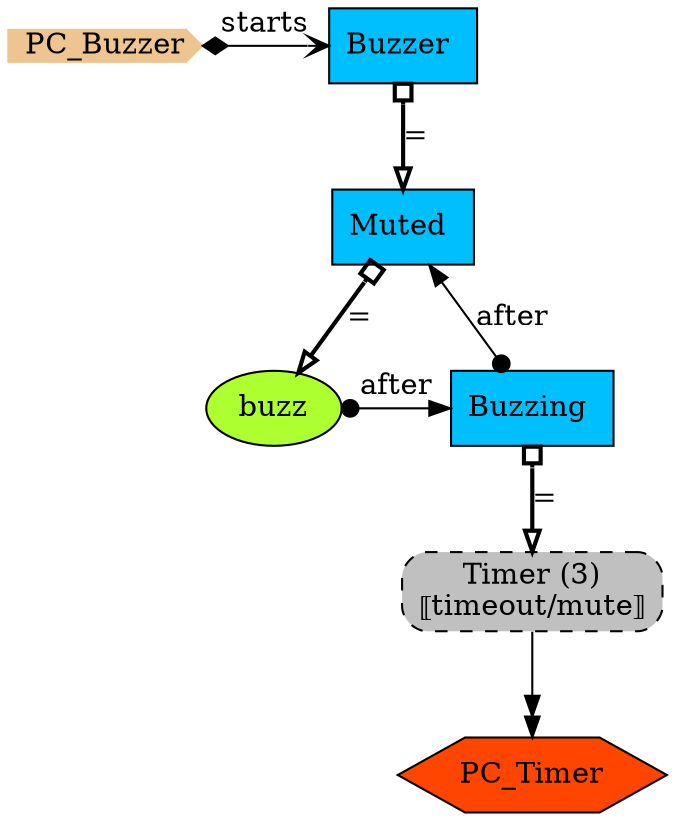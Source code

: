 digraph {
StartN_ [shape = cds,color=burlywood2,style=filled,height=.2,width=.2, label =PC_Buzzer];
RefTimer [shape=rectangle,fillcolor=gray,style="rounded,filled,dashed",label="Timer (3)
⟦timeout/mute⟧"];
Buzzing [shape=box,fillcolor=deepskyblue,style = filled,label="Buzzing "];
Muted [shape=box,fillcolor=deepskyblue,style = filled,label="Muted "];
buzz [shape=ellipse,fillcolor=greenyellow,style = filled,label="buzz"];
Buzzer [shape=box,fillcolor=deepskyblue,style = filled,label="Buzzer "];
PC_Timer [shape=hexagon,fillcolor=orangered,style=filled,label =PC_Timer];

{rank=min;StartN_,Buzzer}
{rank=same;buzz,Buzzing}

Buzzing->Muted[arrowtail=dot,dir=both,label="after"];
buzz->Buzzing[arrowtail=dot,dir=both,label="after"];
RefTimer->PC_Timer[arrowhead="normalnormal",label=" "];
StartN_->Buzzer[arrowhead="open",arrowtail=diamond,dir=both,label="starts"];
Buzzing->RefTimer[arrowhead="onormal",dir=both,arrowtail=obox,penwidth=2,label="="];
Muted->buzz[arrowhead="onormal",dir=both,arrowtail=obox,penwidth=2,label="="];
Buzzer->Muted[arrowhead="onormal",dir=both,arrowtail=obox,penwidth=2,label="="];
}